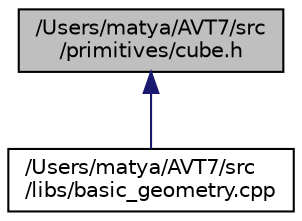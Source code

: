 digraph "/Users/matya/AVT7/src/primitives/cube.h"
{
  edge [fontname="Helvetica",fontsize="10",labelfontname="Helvetica",labelfontsize="10"];
  node [fontname="Helvetica",fontsize="10",shape=record];
  Node1 [label="/Users/matya/AVT7/src\l/primitives/cube.h",height=0.2,width=0.4,color="black", fillcolor="grey75", style="filled", fontcolor="black"];
  Node1 -> Node2 [dir="back",color="midnightblue",fontsize="10",style="solid"];
  Node2 [label="/Users/matya/AVT7/src\l/libs/basic_geometry.cpp",height=0.2,width=0.4,color="black", fillcolor="white", style="filled",URL="$basic__geometry_8cpp.html"];
}
